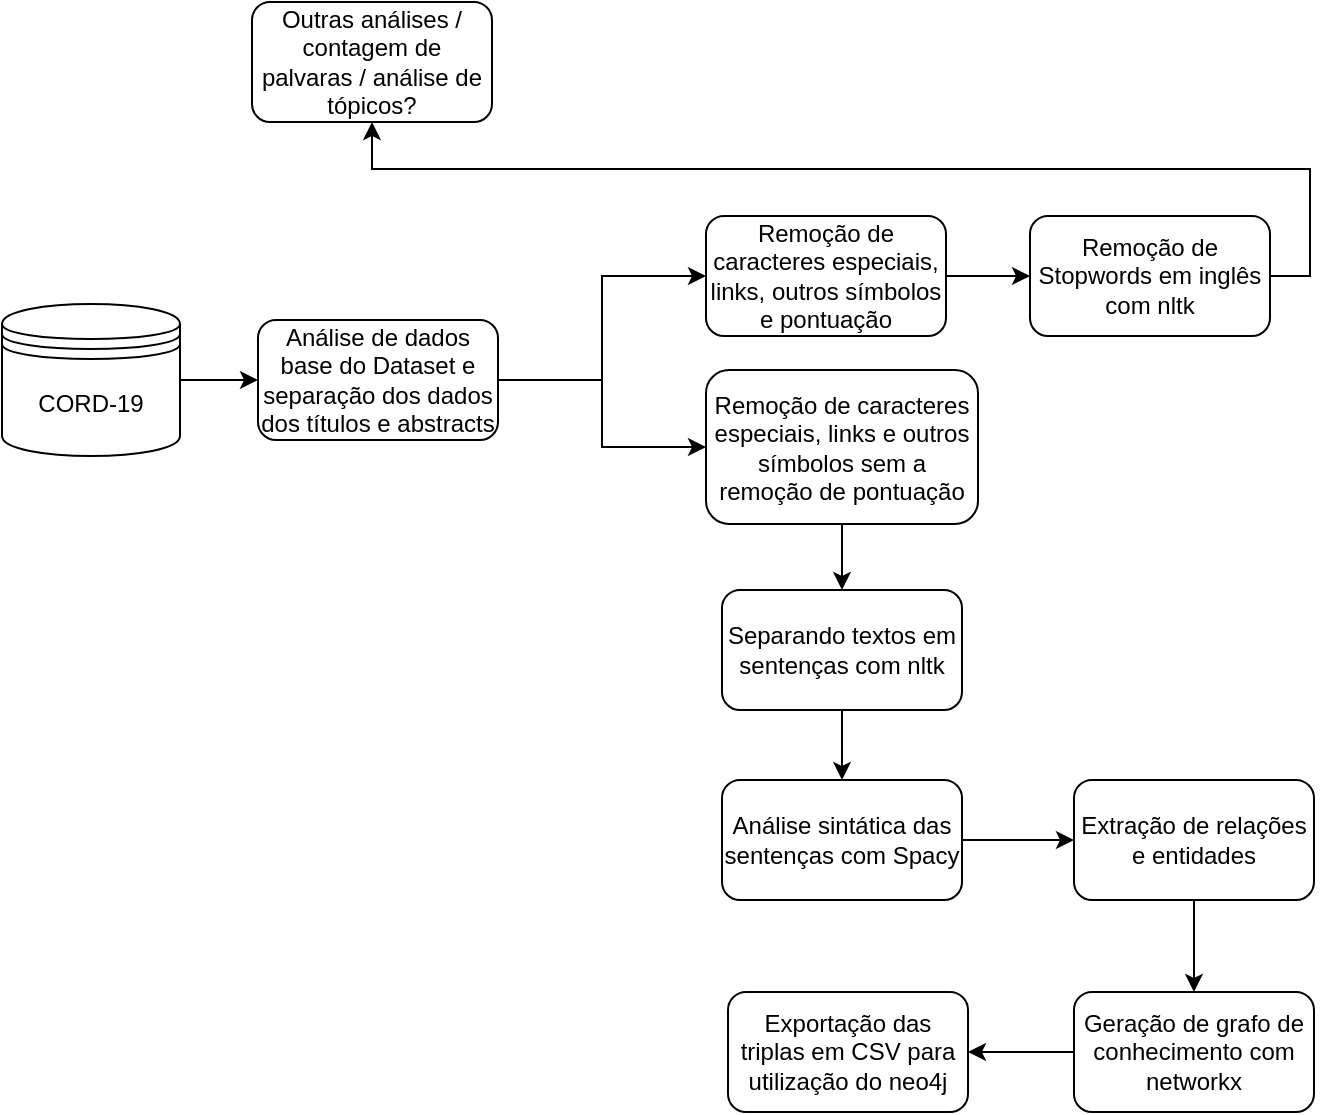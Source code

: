 <mxfile version="20.0.1" type="device"><diagram id="QbxX1l_oI9blt26uX1QV" name="Page-1"><mxGraphModel dx="1185" dy="608" grid="0" gridSize="10" guides="1" tooltips="1" connect="1" arrows="1" fold="1" page="1" pageScale="1" pageWidth="827" pageHeight="1169" math="0" shadow="0"><root><mxCell id="0"/><mxCell id="1" parent="0"/><mxCell id="bFlwPvgJB5UBNJRvWK47-15" style="edgeStyle=orthogonalEdgeStyle;rounded=0;orthogonalLoop=1;jettySize=auto;html=1;exitX=1;exitY=0.5;exitDx=0;exitDy=0;entryX=0;entryY=0.5;entryDx=0;entryDy=0;" edge="1" parent="1" source="bFlwPvgJB5UBNJRvWK47-1" target="bFlwPvgJB5UBNJRvWK47-3"><mxGeometry relative="1" as="geometry"/></mxCell><mxCell id="bFlwPvgJB5UBNJRvWK47-1" value="CORD-19" style="shape=datastore;whiteSpace=wrap;html=1;" vertex="1" parent="1"><mxGeometry x="28" y="249" width="89" height="76" as="geometry"/></mxCell><mxCell id="bFlwPvgJB5UBNJRvWK47-4" style="edgeStyle=orthogonalEdgeStyle;rounded=0;orthogonalLoop=1;jettySize=auto;html=1;exitX=1;exitY=0.5;exitDx=0;exitDy=0;" edge="1" parent="1" source="bFlwPvgJB5UBNJRvWK47-3" target="bFlwPvgJB5UBNJRvWK47-6"><mxGeometry relative="1" as="geometry"><mxPoint x="390" y="234" as="targetPoint"/></mxGeometry></mxCell><mxCell id="bFlwPvgJB5UBNJRvWK47-7" style="edgeStyle=orthogonalEdgeStyle;rounded=0;orthogonalLoop=1;jettySize=auto;html=1;" edge="1" parent="1" source="bFlwPvgJB5UBNJRvWK47-3" target="bFlwPvgJB5UBNJRvWK47-8"><mxGeometry relative="1" as="geometry"><mxPoint x="364.167" y="350" as="targetPoint"/></mxGeometry></mxCell><mxCell id="bFlwPvgJB5UBNJRvWK47-3" value="Análise de dados base do Dataset e separação dos dados dos títulos e abstracts" style="rounded=1;whiteSpace=wrap;html=1;" vertex="1" parent="1"><mxGeometry x="156" y="257.0" width="120" height="60" as="geometry"/></mxCell><mxCell id="bFlwPvgJB5UBNJRvWK47-9" style="edgeStyle=orthogonalEdgeStyle;rounded=0;orthogonalLoop=1;jettySize=auto;html=1;exitX=1;exitY=0.5;exitDx=0;exitDy=0;" edge="1" parent="1" source="bFlwPvgJB5UBNJRvWK47-6" target="bFlwPvgJB5UBNJRvWK47-10"><mxGeometry relative="1" as="geometry"><mxPoint x="556.667" y="235" as="targetPoint"/></mxGeometry></mxCell><mxCell id="bFlwPvgJB5UBNJRvWK47-6" value="Remoção de caracteres especiais, links, outros símbolos e pontuação" style="rounded=1;whiteSpace=wrap;html=1;" vertex="1" parent="1"><mxGeometry x="380" y="205" width="120" height="60" as="geometry"/></mxCell><mxCell id="bFlwPvgJB5UBNJRvWK47-16" style="edgeStyle=orthogonalEdgeStyle;rounded=0;orthogonalLoop=1;jettySize=auto;html=1;" edge="1" parent="1" source="bFlwPvgJB5UBNJRvWK47-8" target="bFlwPvgJB5UBNJRvWK47-14"><mxGeometry relative="1" as="geometry"/></mxCell><mxCell id="bFlwPvgJB5UBNJRvWK47-8" value="&lt;span style=&quot;&quot;&gt;Remoção de caracteres especiais, links e outros símbolos sem a remoção de pontuação&lt;/span&gt;" style="rounded=1;whiteSpace=wrap;html=1;" vertex="1" parent="1"><mxGeometry x="380" y="282" width="136" height="77" as="geometry"/></mxCell><mxCell id="bFlwPvgJB5UBNJRvWK47-11" style="edgeStyle=orthogonalEdgeStyle;rounded=0;orthogonalLoop=1;jettySize=auto;html=1;exitX=1;exitY=0.5;exitDx=0;exitDy=0;" edge="1" parent="1" source="bFlwPvgJB5UBNJRvWK47-10" target="bFlwPvgJB5UBNJRvWK47-12"><mxGeometry relative="1" as="geometry"><mxPoint x="718" y="235" as="targetPoint"/></mxGeometry></mxCell><mxCell id="bFlwPvgJB5UBNJRvWK47-10" value="Remoção de Stopwords em inglês com nltk" style="rounded=1;whiteSpace=wrap;html=1;" vertex="1" parent="1"><mxGeometry x="541.997" y="205" width="120" height="60" as="geometry"/></mxCell><mxCell id="bFlwPvgJB5UBNJRvWK47-12" value="Outras análises / contagem de palvaras / análise de tópicos?" style="rounded=1;whiteSpace=wrap;html=1;" vertex="1" parent="1"><mxGeometry x="153" y="98" width="120" height="60" as="geometry"/></mxCell><mxCell id="bFlwPvgJB5UBNJRvWK47-17" style="edgeStyle=orthogonalEdgeStyle;rounded=0;orthogonalLoop=1;jettySize=auto;html=1;exitX=0.5;exitY=1;exitDx=0;exitDy=0;" edge="1" parent="1" source="bFlwPvgJB5UBNJRvWK47-14" target="bFlwPvgJB5UBNJRvWK47-18"><mxGeometry relative="1" as="geometry"><mxPoint x="448.333" y="514.167" as="targetPoint"/></mxGeometry></mxCell><mxCell id="bFlwPvgJB5UBNJRvWK47-14" value="Separando textos em sentenças com nltk" style="rounded=1;whiteSpace=wrap;html=1;" vertex="1" parent="1"><mxGeometry x="387.997" y="391.997" width="120" height="60" as="geometry"/></mxCell><mxCell id="bFlwPvgJB5UBNJRvWK47-19" style="edgeStyle=orthogonalEdgeStyle;rounded=0;orthogonalLoop=1;jettySize=auto;html=1;exitX=1;exitY=0.5;exitDx=0;exitDy=0;" edge="1" parent="1" source="bFlwPvgJB5UBNJRvWK47-18" target="bFlwPvgJB5UBNJRvWK47-20"><mxGeometry relative="1" as="geometry"><mxPoint x="551.667" y="539.167" as="targetPoint"/></mxGeometry></mxCell><mxCell id="bFlwPvgJB5UBNJRvWK47-18" value="Análise sintática das sentenças com Spacy" style="rounded=1;whiteSpace=wrap;html=1;" vertex="1" parent="1"><mxGeometry x="388.003" y="486.997" width="120" height="60" as="geometry"/></mxCell><mxCell id="bFlwPvgJB5UBNJRvWK47-21" style="edgeStyle=orthogonalEdgeStyle;rounded=0;orthogonalLoop=1;jettySize=auto;html=1;exitX=0.5;exitY=1;exitDx=0;exitDy=0;" edge="1" parent="1" source="bFlwPvgJB5UBNJRvWK47-20" target="bFlwPvgJB5UBNJRvWK47-22"><mxGeometry relative="1" as="geometry"><mxPoint x="620.833" y="614.167" as="targetPoint"/></mxGeometry></mxCell><mxCell id="bFlwPvgJB5UBNJRvWK47-20" value="Extração de relações e entidades" style="rounded=1;whiteSpace=wrap;html=1;" vertex="1" parent="1"><mxGeometry x="563.997" y="486.997" width="120" height="60" as="geometry"/></mxCell><mxCell id="bFlwPvgJB5UBNJRvWK47-24" style="edgeStyle=orthogonalEdgeStyle;rounded=0;orthogonalLoop=1;jettySize=auto;html=1;exitX=0;exitY=0.5;exitDx=0;exitDy=0;" edge="1" parent="1" source="bFlwPvgJB5UBNJRvWK47-22" target="bFlwPvgJB5UBNJRvWK47-25"><mxGeometry relative="1" as="geometry"><mxPoint x="500.833" y="641.667" as="targetPoint"/></mxGeometry></mxCell><mxCell id="bFlwPvgJB5UBNJRvWK47-22" value="Geração de grafo de conhecimento com networkx" style="rounded=1;whiteSpace=wrap;html=1;" vertex="1" parent="1"><mxGeometry x="563.993" y="592.997" width="120" height="60" as="geometry"/></mxCell><mxCell id="bFlwPvgJB5UBNJRvWK47-25" value="Exportação das triplas em CSV para utilização do neo4j" style="rounded=1;whiteSpace=wrap;html=1;" vertex="1" parent="1"><mxGeometry x="391.003" y="592.997" width="120" height="60" as="geometry"/></mxCell></root></mxGraphModel></diagram></mxfile>